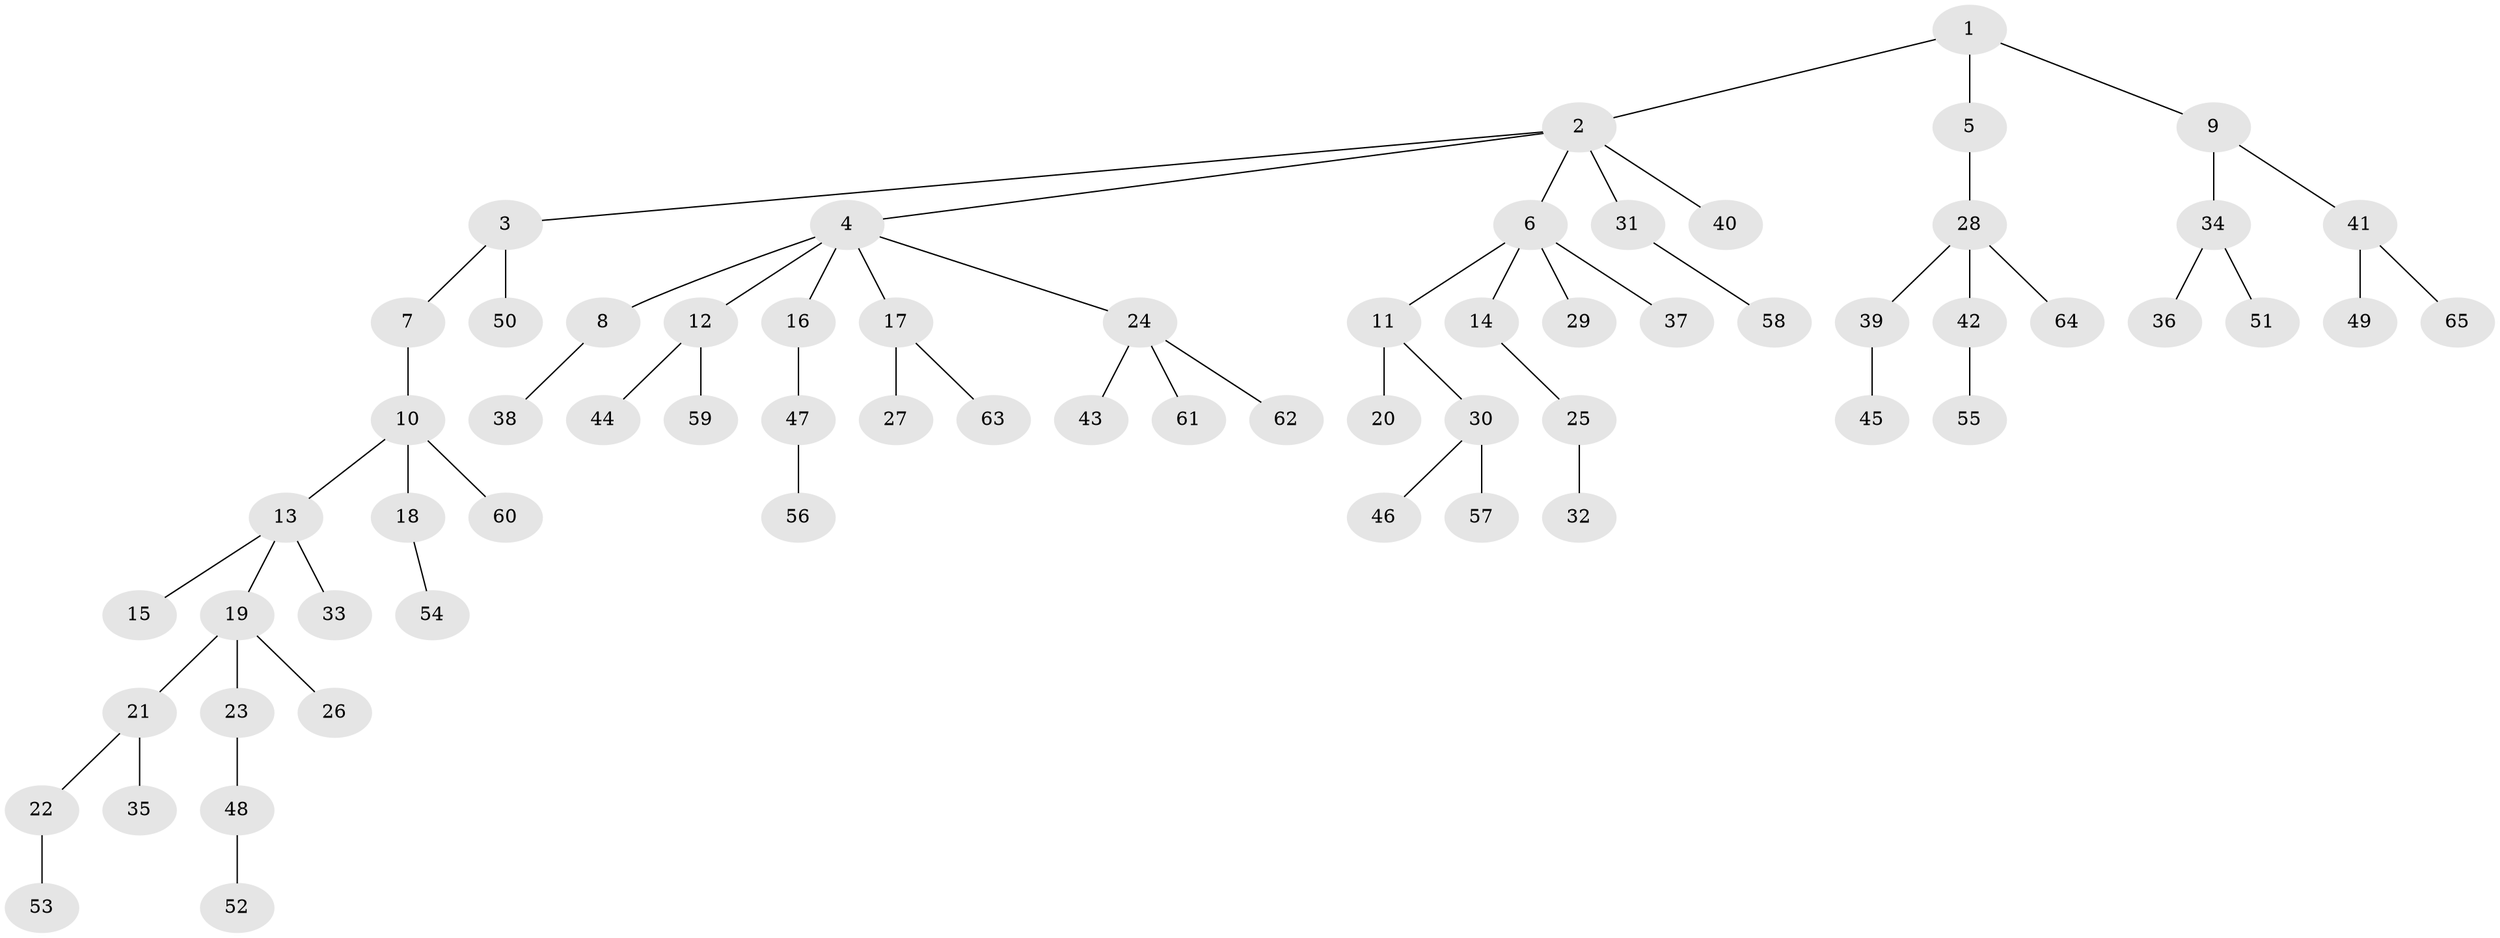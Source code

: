 // coarse degree distribution, {4: 0.047619047619047616, 5: 0.023809523809523808, 3: 0.07142857142857142, 6: 0.07142857142857142, 2: 0.21428571428571427, 1: 0.5714285714285714}
// Generated by graph-tools (version 1.1) at 2025/42/03/06/25 10:42:02]
// undirected, 65 vertices, 64 edges
graph export_dot {
graph [start="1"]
  node [color=gray90,style=filled];
  1;
  2;
  3;
  4;
  5;
  6;
  7;
  8;
  9;
  10;
  11;
  12;
  13;
  14;
  15;
  16;
  17;
  18;
  19;
  20;
  21;
  22;
  23;
  24;
  25;
  26;
  27;
  28;
  29;
  30;
  31;
  32;
  33;
  34;
  35;
  36;
  37;
  38;
  39;
  40;
  41;
  42;
  43;
  44;
  45;
  46;
  47;
  48;
  49;
  50;
  51;
  52;
  53;
  54;
  55;
  56;
  57;
  58;
  59;
  60;
  61;
  62;
  63;
  64;
  65;
  1 -- 2;
  1 -- 5;
  1 -- 9;
  2 -- 3;
  2 -- 4;
  2 -- 6;
  2 -- 31;
  2 -- 40;
  3 -- 7;
  3 -- 50;
  4 -- 8;
  4 -- 12;
  4 -- 16;
  4 -- 17;
  4 -- 24;
  5 -- 28;
  6 -- 11;
  6 -- 14;
  6 -- 29;
  6 -- 37;
  7 -- 10;
  8 -- 38;
  9 -- 34;
  9 -- 41;
  10 -- 13;
  10 -- 18;
  10 -- 60;
  11 -- 20;
  11 -- 30;
  12 -- 44;
  12 -- 59;
  13 -- 15;
  13 -- 19;
  13 -- 33;
  14 -- 25;
  16 -- 47;
  17 -- 27;
  17 -- 63;
  18 -- 54;
  19 -- 21;
  19 -- 23;
  19 -- 26;
  21 -- 22;
  21 -- 35;
  22 -- 53;
  23 -- 48;
  24 -- 43;
  24 -- 61;
  24 -- 62;
  25 -- 32;
  28 -- 39;
  28 -- 42;
  28 -- 64;
  30 -- 46;
  30 -- 57;
  31 -- 58;
  34 -- 36;
  34 -- 51;
  39 -- 45;
  41 -- 49;
  41 -- 65;
  42 -- 55;
  47 -- 56;
  48 -- 52;
}
